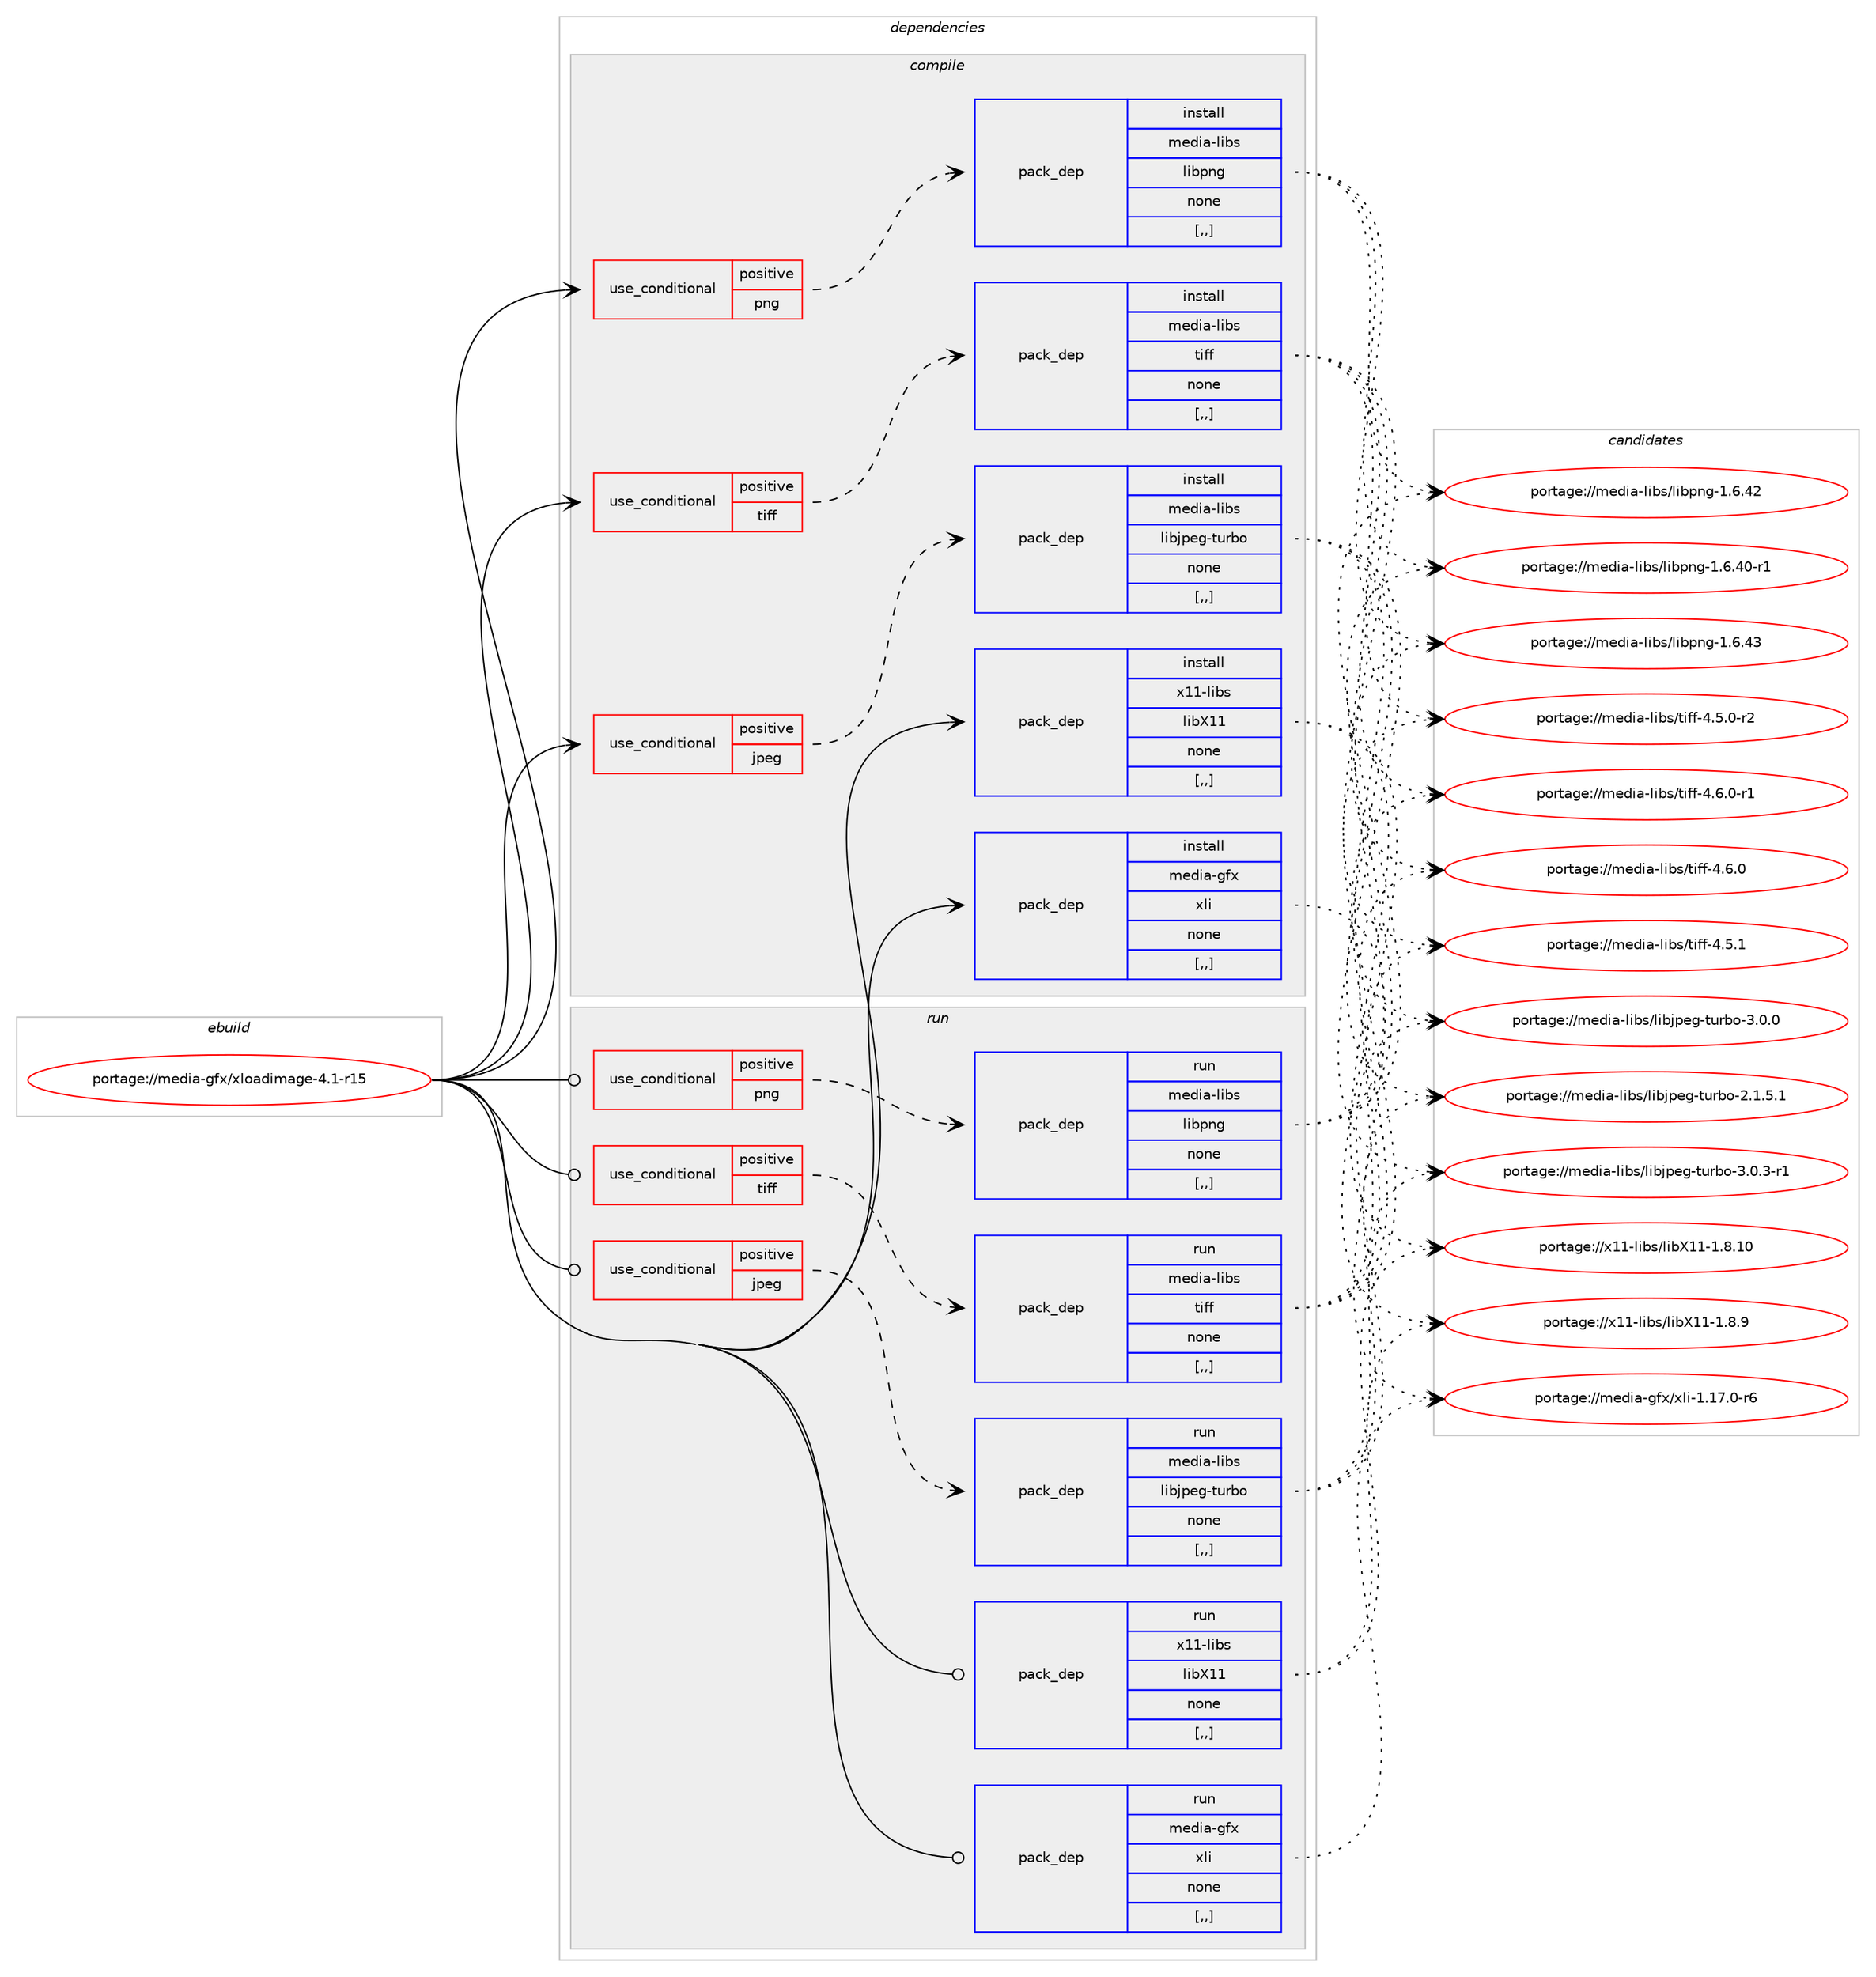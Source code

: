 digraph prolog {

# *************
# Graph options
# *************

newrank=true;
concentrate=true;
compound=true;
graph [rankdir=LR,fontname=Helvetica,fontsize=10,ranksep=1.5];#, ranksep=2.5, nodesep=0.2];
edge  [arrowhead=vee];
node  [fontname=Helvetica,fontsize=10];

# **********
# The ebuild
# **********

subgraph cluster_leftcol {
color=gray;
label=<<i>ebuild</i>>;
id [label="portage://media-gfx/xloadimage-4.1-r15", color=red, width=4, href="../media-gfx/xloadimage-4.1-r15.svg"];
}

# ****************
# The dependencies
# ****************

subgraph cluster_midcol {
color=gray;
label=<<i>dependencies</i>>;
subgraph cluster_compile {
fillcolor="#eeeeee";
style=filled;
label=<<i>compile</i>>;
subgraph cond206982 {
dependency803852 [label=<<TABLE BORDER="0" CELLBORDER="1" CELLSPACING="0" CELLPADDING="4"><TR><TD ROWSPAN="3" CELLPADDING="10">use_conditional</TD></TR><TR><TD>positive</TD></TR><TR><TD>jpeg</TD></TR></TABLE>>, shape=none, color=red];
subgraph pack590746 {
dependency803853 [label=<<TABLE BORDER="0" CELLBORDER="1" CELLSPACING="0" CELLPADDING="4" WIDTH="220"><TR><TD ROWSPAN="6" CELLPADDING="30">pack_dep</TD></TR><TR><TD WIDTH="110">install</TD></TR><TR><TD>media-libs</TD></TR><TR><TD>libjpeg-turbo</TD></TR><TR><TD>none</TD></TR><TR><TD>[,,]</TD></TR></TABLE>>, shape=none, color=blue];
}
dependency803852:e -> dependency803853:w [weight=20,style="dashed",arrowhead="vee"];
}
id:e -> dependency803852:w [weight=20,style="solid",arrowhead="vee"];
subgraph cond206983 {
dependency803854 [label=<<TABLE BORDER="0" CELLBORDER="1" CELLSPACING="0" CELLPADDING="4"><TR><TD ROWSPAN="3" CELLPADDING="10">use_conditional</TD></TR><TR><TD>positive</TD></TR><TR><TD>png</TD></TR></TABLE>>, shape=none, color=red];
subgraph pack590747 {
dependency803855 [label=<<TABLE BORDER="0" CELLBORDER="1" CELLSPACING="0" CELLPADDING="4" WIDTH="220"><TR><TD ROWSPAN="6" CELLPADDING="30">pack_dep</TD></TR><TR><TD WIDTH="110">install</TD></TR><TR><TD>media-libs</TD></TR><TR><TD>libpng</TD></TR><TR><TD>none</TD></TR><TR><TD>[,,]</TD></TR></TABLE>>, shape=none, color=blue];
}
dependency803854:e -> dependency803855:w [weight=20,style="dashed",arrowhead="vee"];
}
id:e -> dependency803854:w [weight=20,style="solid",arrowhead="vee"];
subgraph cond206984 {
dependency803856 [label=<<TABLE BORDER="0" CELLBORDER="1" CELLSPACING="0" CELLPADDING="4"><TR><TD ROWSPAN="3" CELLPADDING="10">use_conditional</TD></TR><TR><TD>positive</TD></TR><TR><TD>tiff</TD></TR></TABLE>>, shape=none, color=red];
subgraph pack590748 {
dependency803857 [label=<<TABLE BORDER="0" CELLBORDER="1" CELLSPACING="0" CELLPADDING="4" WIDTH="220"><TR><TD ROWSPAN="6" CELLPADDING="30">pack_dep</TD></TR><TR><TD WIDTH="110">install</TD></TR><TR><TD>media-libs</TD></TR><TR><TD>tiff</TD></TR><TR><TD>none</TD></TR><TR><TD>[,,]</TD></TR></TABLE>>, shape=none, color=blue];
}
dependency803856:e -> dependency803857:w [weight=20,style="dashed",arrowhead="vee"];
}
id:e -> dependency803856:w [weight=20,style="solid",arrowhead="vee"];
subgraph pack590749 {
dependency803858 [label=<<TABLE BORDER="0" CELLBORDER="1" CELLSPACING="0" CELLPADDING="4" WIDTH="220"><TR><TD ROWSPAN="6" CELLPADDING="30">pack_dep</TD></TR><TR><TD WIDTH="110">install</TD></TR><TR><TD>x11-libs</TD></TR><TR><TD>libX11</TD></TR><TR><TD>none</TD></TR><TR><TD>[,,]</TD></TR></TABLE>>, shape=none, color=blue];
}
id:e -> dependency803858:w [weight=20,style="solid",arrowhead="vee"];
subgraph pack590750 {
dependency803859 [label=<<TABLE BORDER="0" CELLBORDER="1" CELLSPACING="0" CELLPADDING="4" WIDTH="220"><TR><TD ROWSPAN="6" CELLPADDING="30">pack_dep</TD></TR><TR><TD WIDTH="110">install</TD></TR><TR><TD>media-gfx</TD></TR><TR><TD>xli</TD></TR><TR><TD>none</TD></TR><TR><TD>[,,]</TD></TR></TABLE>>, shape=none, color=blue];
}
id:e -> dependency803859:w [weight=20,style="solid",arrowhead="vee"];
}
subgraph cluster_compileandrun {
fillcolor="#eeeeee";
style=filled;
label=<<i>compile and run</i>>;
}
subgraph cluster_run {
fillcolor="#eeeeee";
style=filled;
label=<<i>run</i>>;
subgraph cond206985 {
dependency803860 [label=<<TABLE BORDER="0" CELLBORDER="1" CELLSPACING="0" CELLPADDING="4"><TR><TD ROWSPAN="3" CELLPADDING="10">use_conditional</TD></TR><TR><TD>positive</TD></TR><TR><TD>jpeg</TD></TR></TABLE>>, shape=none, color=red];
subgraph pack590751 {
dependency803861 [label=<<TABLE BORDER="0" CELLBORDER="1" CELLSPACING="0" CELLPADDING="4" WIDTH="220"><TR><TD ROWSPAN="6" CELLPADDING="30">pack_dep</TD></TR><TR><TD WIDTH="110">run</TD></TR><TR><TD>media-libs</TD></TR><TR><TD>libjpeg-turbo</TD></TR><TR><TD>none</TD></TR><TR><TD>[,,]</TD></TR></TABLE>>, shape=none, color=blue];
}
dependency803860:e -> dependency803861:w [weight=20,style="dashed",arrowhead="vee"];
}
id:e -> dependency803860:w [weight=20,style="solid",arrowhead="odot"];
subgraph cond206986 {
dependency803862 [label=<<TABLE BORDER="0" CELLBORDER="1" CELLSPACING="0" CELLPADDING="4"><TR><TD ROWSPAN="3" CELLPADDING="10">use_conditional</TD></TR><TR><TD>positive</TD></TR><TR><TD>png</TD></TR></TABLE>>, shape=none, color=red];
subgraph pack590752 {
dependency803863 [label=<<TABLE BORDER="0" CELLBORDER="1" CELLSPACING="0" CELLPADDING="4" WIDTH="220"><TR><TD ROWSPAN="6" CELLPADDING="30">pack_dep</TD></TR><TR><TD WIDTH="110">run</TD></TR><TR><TD>media-libs</TD></TR><TR><TD>libpng</TD></TR><TR><TD>none</TD></TR><TR><TD>[,,]</TD></TR></TABLE>>, shape=none, color=blue];
}
dependency803862:e -> dependency803863:w [weight=20,style="dashed",arrowhead="vee"];
}
id:e -> dependency803862:w [weight=20,style="solid",arrowhead="odot"];
subgraph cond206987 {
dependency803864 [label=<<TABLE BORDER="0" CELLBORDER="1" CELLSPACING="0" CELLPADDING="4"><TR><TD ROWSPAN="3" CELLPADDING="10">use_conditional</TD></TR><TR><TD>positive</TD></TR><TR><TD>tiff</TD></TR></TABLE>>, shape=none, color=red];
subgraph pack590753 {
dependency803865 [label=<<TABLE BORDER="0" CELLBORDER="1" CELLSPACING="0" CELLPADDING="4" WIDTH="220"><TR><TD ROWSPAN="6" CELLPADDING="30">pack_dep</TD></TR><TR><TD WIDTH="110">run</TD></TR><TR><TD>media-libs</TD></TR><TR><TD>tiff</TD></TR><TR><TD>none</TD></TR><TR><TD>[,,]</TD></TR></TABLE>>, shape=none, color=blue];
}
dependency803864:e -> dependency803865:w [weight=20,style="dashed",arrowhead="vee"];
}
id:e -> dependency803864:w [weight=20,style="solid",arrowhead="odot"];
subgraph pack590754 {
dependency803866 [label=<<TABLE BORDER="0" CELLBORDER="1" CELLSPACING="0" CELLPADDING="4" WIDTH="220"><TR><TD ROWSPAN="6" CELLPADDING="30">pack_dep</TD></TR><TR><TD WIDTH="110">run</TD></TR><TR><TD>x11-libs</TD></TR><TR><TD>libX11</TD></TR><TR><TD>none</TD></TR><TR><TD>[,,]</TD></TR></TABLE>>, shape=none, color=blue];
}
id:e -> dependency803866:w [weight=20,style="solid",arrowhead="odot"];
subgraph pack590755 {
dependency803867 [label=<<TABLE BORDER="0" CELLBORDER="1" CELLSPACING="0" CELLPADDING="4" WIDTH="220"><TR><TD ROWSPAN="6" CELLPADDING="30">pack_dep</TD></TR><TR><TD WIDTH="110">run</TD></TR><TR><TD>media-gfx</TD></TR><TR><TD>xli</TD></TR><TR><TD>none</TD></TR><TR><TD>[,,]</TD></TR></TABLE>>, shape=none, color=blue];
}
id:e -> dependency803867:w [weight=20,style="solid",arrowhead="odot"];
}
}

# **************
# The candidates
# **************

subgraph cluster_choices {
rank=same;
color=gray;
label=<<i>candidates</i>>;

subgraph choice590746 {
color=black;
nodesep=1;
choice109101100105974510810598115471081059810611210110345116117114981114551464846514511449 [label="portage://media-libs/libjpeg-turbo-3.0.3-r1", color=red, width=4,href="../media-libs/libjpeg-turbo-3.0.3-r1.svg"];
choice10910110010597451081059811547108105981061121011034511611711498111455146484648 [label="portage://media-libs/libjpeg-turbo-3.0.0", color=red, width=4,href="../media-libs/libjpeg-turbo-3.0.0.svg"];
choice109101100105974510810598115471081059810611210110345116117114981114550464946534649 [label="portage://media-libs/libjpeg-turbo-2.1.5.1", color=red, width=4,href="../media-libs/libjpeg-turbo-2.1.5.1.svg"];
dependency803853:e -> choice109101100105974510810598115471081059810611210110345116117114981114551464846514511449:w [style=dotted,weight="100"];
dependency803853:e -> choice10910110010597451081059811547108105981061121011034511611711498111455146484648:w [style=dotted,weight="100"];
dependency803853:e -> choice109101100105974510810598115471081059810611210110345116117114981114550464946534649:w [style=dotted,weight="100"];
}
subgraph choice590747 {
color=black;
nodesep=1;
choice109101100105974510810598115471081059811211010345494654465251 [label="portage://media-libs/libpng-1.6.43", color=red, width=4,href="../media-libs/libpng-1.6.43.svg"];
choice109101100105974510810598115471081059811211010345494654465250 [label="portage://media-libs/libpng-1.6.42", color=red, width=4,href="../media-libs/libpng-1.6.42.svg"];
choice1091011001059745108105981154710810598112110103454946544652484511449 [label="portage://media-libs/libpng-1.6.40-r1", color=red, width=4,href="../media-libs/libpng-1.6.40-r1.svg"];
dependency803855:e -> choice109101100105974510810598115471081059811211010345494654465251:w [style=dotted,weight="100"];
dependency803855:e -> choice109101100105974510810598115471081059811211010345494654465250:w [style=dotted,weight="100"];
dependency803855:e -> choice1091011001059745108105981154710810598112110103454946544652484511449:w [style=dotted,weight="100"];
}
subgraph choice590748 {
color=black;
nodesep=1;
choice109101100105974510810598115471161051021024552465446484511449 [label="portage://media-libs/tiff-4.6.0-r1", color=red, width=4,href="../media-libs/tiff-4.6.0-r1.svg"];
choice10910110010597451081059811547116105102102455246544648 [label="portage://media-libs/tiff-4.6.0", color=red, width=4,href="../media-libs/tiff-4.6.0.svg"];
choice10910110010597451081059811547116105102102455246534649 [label="portage://media-libs/tiff-4.5.1", color=red, width=4,href="../media-libs/tiff-4.5.1.svg"];
choice109101100105974510810598115471161051021024552465346484511450 [label="portage://media-libs/tiff-4.5.0-r2", color=red, width=4,href="../media-libs/tiff-4.5.0-r2.svg"];
dependency803857:e -> choice109101100105974510810598115471161051021024552465446484511449:w [style=dotted,weight="100"];
dependency803857:e -> choice10910110010597451081059811547116105102102455246544648:w [style=dotted,weight="100"];
dependency803857:e -> choice10910110010597451081059811547116105102102455246534649:w [style=dotted,weight="100"];
dependency803857:e -> choice109101100105974510810598115471161051021024552465346484511450:w [style=dotted,weight="100"];
}
subgraph choice590749 {
color=black;
nodesep=1;
choice12049494510810598115471081059888494945494656464948 [label="portage://x11-libs/libX11-1.8.10", color=red, width=4,href="../x11-libs/libX11-1.8.10.svg"];
choice120494945108105981154710810598884949454946564657 [label="portage://x11-libs/libX11-1.8.9", color=red, width=4,href="../x11-libs/libX11-1.8.9.svg"];
dependency803858:e -> choice12049494510810598115471081059888494945494656464948:w [style=dotted,weight="100"];
dependency803858:e -> choice120494945108105981154710810598884949454946564657:w [style=dotted,weight="100"];
}
subgraph choice590750 {
color=black;
nodesep=1;
choice109101100105974510310212047120108105454946495546484511454 [label="portage://media-gfx/xli-1.17.0-r6", color=red, width=4,href="../media-gfx/xli-1.17.0-r6.svg"];
dependency803859:e -> choice109101100105974510310212047120108105454946495546484511454:w [style=dotted,weight="100"];
}
subgraph choice590751 {
color=black;
nodesep=1;
choice109101100105974510810598115471081059810611210110345116117114981114551464846514511449 [label="portage://media-libs/libjpeg-turbo-3.0.3-r1", color=red, width=4,href="../media-libs/libjpeg-turbo-3.0.3-r1.svg"];
choice10910110010597451081059811547108105981061121011034511611711498111455146484648 [label="portage://media-libs/libjpeg-turbo-3.0.0", color=red, width=4,href="../media-libs/libjpeg-turbo-3.0.0.svg"];
choice109101100105974510810598115471081059810611210110345116117114981114550464946534649 [label="portage://media-libs/libjpeg-turbo-2.1.5.1", color=red, width=4,href="../media-libs/libjpeg-turbo-2.1.5.1.svg"];
dependency803861:e -> choice109101100105974510810598115471081059810611210110345116117114981114551464846514511449:w [style=dotted,weight="100"];
dependency803861:e -> choice10910110010597451081059811547108105981061121011034511611711498111455146484648:w [style=dotted,weight="100"];
dependency803861:e -> choice109101100105974510810598115471081059810611210110345116117114981114550464946534649:w [style=dotted,weight="100"];
}
subgraph choice590752 {
color=black;
nodesep=1;
choice109101100105974510810598115471081059811211010345494654465251 [label="portage://media-libs/libpng-1.6.43", color=red, width=4,href="../media-libs/libpng-1.6.43.svg"];
choice109101100105974510810598115471081059811211010345494654465250 [label="portage://media-libs/libpng-1.6.42", color=red, width=4,href="../media-libs/libpng-1.6.42.svg"];
choice1091011001059745108105981154710810598112110103454946544652484511449 [label="portage://media-libs/libpng-1.6.40-r1", color=red, width=4,href="../media-libs/libpng-1.6.40-r1.svg"];
dependency803863:e -> choice109101100105974510810598115471081059811211010345494654465251:w [style=dotted,weight="100"];
dependency803863:e -> choice109101100105974510810598115471081059811211010345494654465250:w [style=dotted,weight="100"];
dependency803863:e -> choice1091011001059745108105981154710810598112110103454946544652484511449:w [style=dotted,weight="100"];
}
subgraph choice590753 {
color=black;
nodesep=1;
choice109101100105974510810598115471161051021024552465446484511449 [label="portage://media-libs/tiff-4.6.0-r1", color=red, width=4,href="../media-libs/tiff-4.6.0-r1.svg"];
choice10910110010597451081059811547116105102102455246544648 [label="portage://media-libs/tiff-4.6.0", color=red, width=4,href="../media-libs/tiff-4.6.0.svg"];
choice10910110010597451081059811547116105102102455246534649 [label="portage://media-libs/tiff-4.5.1", color=red, width=4,href="../media-libs/tiff-4.5.1.svg"];
choice109101100105974510810598115471161051021024552465346484511450 [label="portage://media-libs/tiff-4.5.0-r2", color=red, width=4,href="../media-libs/tiff-4.5.0-r2.svg"];
dependency803865:e -> choice109101100105974510810598115471161051021024552465446484511449:w [style=dotted,weight="100"];
dependency803865:e -> choice10910110010597451081059811547116105102102455246544648:w [style=dotted,weight="100"];
dependency803865:e -> choice10910110010597451081059811547116105102102455246534649:w [style=dotted,weight="100"];
dependency803865:e -> choice109101100105974510810598115471161051021024552465346484511450:w [style=dotted,weight="100"];
}
subgraph choice590754 {
color=black;
nodesep=1;
choice12049494510810598115471081059888494945494656464948 [label="portage://x11-libs/libX11-1.8.10", color=red, width=4,href="../x11-libs/libX11-1.8.10.svg"];
choice120494945108105981154710810598884949454946564657 [label="portage://x11-libs/libX11-1.8.9", color=red, width=4,href="../x11-libs/libX11-1.8.9.svg"];
dependency803866:e -> choice12049494510810598115471081059888494945494656464948:w [style=dotted,weight="100"];
dependency803866:e -> choice120494945108105981154710810598884949454946564657:w [style=dotted,weight="100"];
}
subgraph choice590755 {
color=black;
nodesep=1;
choice109101100105974510310212047120108105454946495546484511454 [label="portage://media-gfx/xli-1.17.0-r6", color=red, width=4,href="../media-gfx/xli-1.17.0-r6.svg"];
dependency803867:e -> choice109101100105974510310212047120108105454946495546484511454:w [style=dotted,weight="100"];
}
}

}
